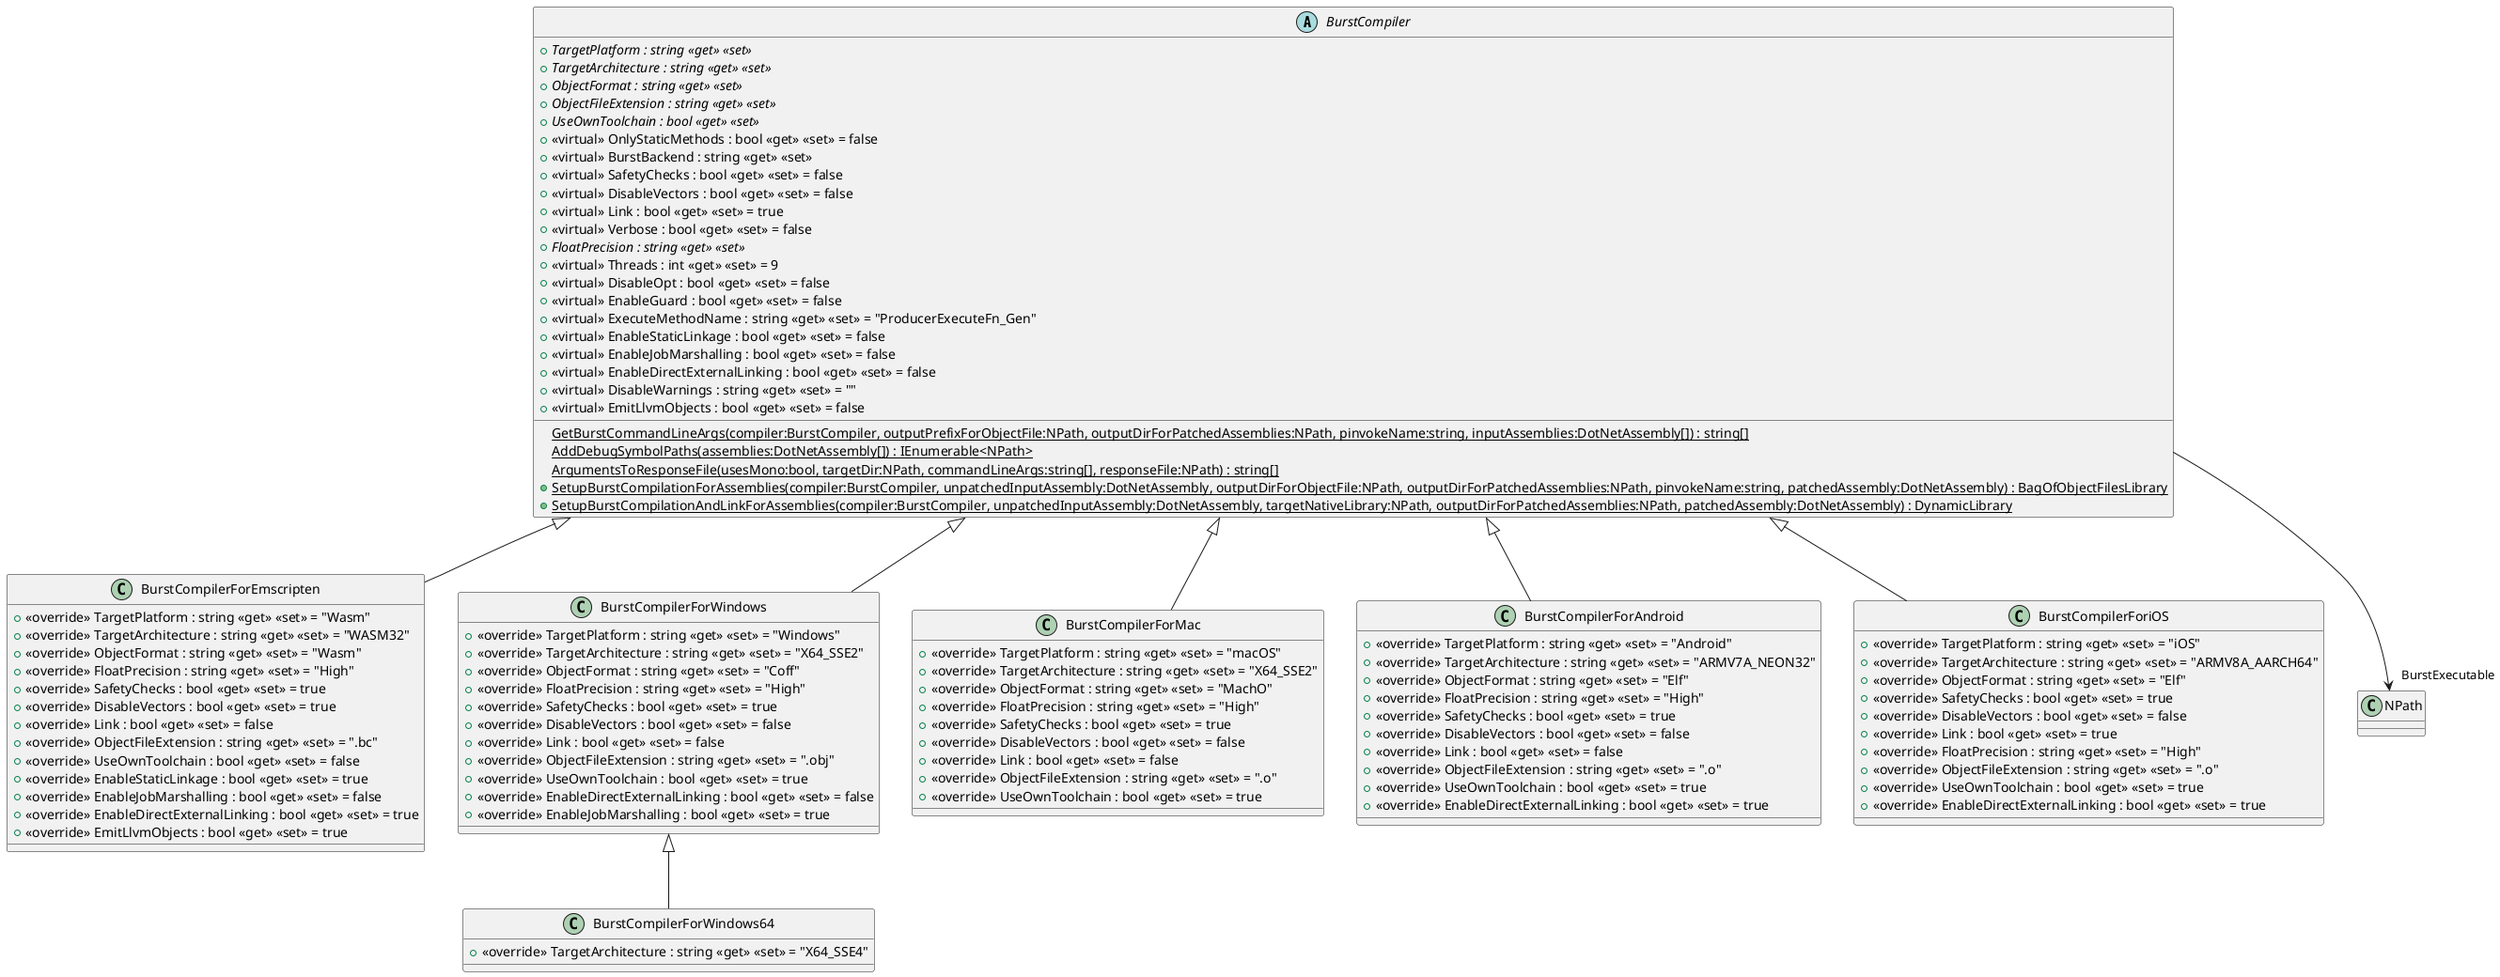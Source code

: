 @startuml
abstract class BurstCompiler {
    + {abstract} TargetPlatform : string <<get>> <<set>>
    + {abstract} TargetArchitecture : string <<get>> <<set>>
    + {abstract} ObjectFormat : string <<get>> <<set>>
    + {abstract} ObjectFileExtension : string <<get>> <<set>>
    + {abstract} UseOwnToolchain : bool <<get>> <<set>>
    + <<virtual>> OnlyStaticMethods : bool <<get>> <<set>> = false
    + <<virtual>> BurstBackend : string <<get>> <<set>>
    + <<virtual>> SafetyChecks : bool <<get>> <<set>> = false
    + <<virtual>> DisableVectors : bool <<get>> <<set>> = false
    + <<virtual>> Link : bool <<get>> <<set>> = true
    + <<virtual>> Verbose : bool <<get>> <<set>> = false
    + {abstract} FloatPrecision : string <<get>> <<set>>
    + <<virtual>> Threads : int <<get>> <<set>> = 9
    + <<virtual>> DisableOpt : bool <<get>> <<set>> = false
    + <<virtual>> EnableGuard : bool <<get>> <<set>> = false
    + <<virtual>> ExecuteMethodName : string <<get>> <<set>> = "ProducerExecuteFn_Gen"
    + <<virtual>> EnableStaticLinkage : bool <<get>> <<set>> = false
    + <<virtual>> EnableJobMarshalling : bool <<get>> <<set>> = false
    + <<virtual>> EnableDirectExternalLinking : bool <<get>> <<set>> = false
    + <<virtual>> DisableWarnings : string <<get>> <<set>> = ""
    + <<virtual>> EmitLlvmObjects : bool <<get>> <<set>> = false
    {static} GetBurstCommandLineArgs(compiler:BurstCompiler, outputPrefixForObjectFile:NPath, outputDirForPatchedAssemblies:NPath, pinvokeName:string, inputAssemblies:DotNetAssembly[]) : string[]
    {static} AddDebugSymbolPaths(assemblies:DotNetAssembly[]) : IEnumerable<NPath>
    {static} ArgumentsToResponseFile(usesMono:bool, targetDir:NPath, commandLineArgs:string[], responseFile:NPath) : string[]
    + {static} SetupBurstCompilationForAssemblies(compiler:BurstCompiler, unpatchedInputAssembly:DotNetAssembly, outputDirForObjectFile:NPath, outputDirForPatchedAssemblies:NPath, pinvokeName:string, patchedAssembly:DotNetAssembly) : BagOfObjectFilesLibrary
    + {static} SetupBurstCompilationAndLinkForAssemblies(compiler:BurstCompiler, unpatchedInputAssembly:DotNetAssembly, targetNativeLibrary:NPath, outputDirForPatchedAssemblies:NPath, patchedAssembly:DotNetAssembly) : DynamicLibrary
}
class BurstCompilerForEmscripten {
    + <<override>> TargetPlatform : string <<get>> <<set>> = "Wasm"
    + <<override>> TargetArchitecture : string <<get>> <<set>> = "WASM32"
    + <<override>> ObjectFormat : string <<get>> <<set>> = "Wasm"
    + <<override>> FloatPrecision : string <<get>> <<set>> = "High"
    + <<override>> SafetyChecks : bool <<get>> <<set>> = true
    + <<override>> DisableVectors : bool <<get>> <<set>> = true
    + <<override>> Link : bool <<get>> <<set>> = false
    + <<override>> ObjectFileExtension : string <<get>> <<set>> = ".bc"
    + <<override>> UseOwnToolchain : bool <<get>> <<set>> = false
    + <<override>> EnableStaticLinkage : bool <<get>> <<set>> = true
    + <<override>> EnableJobMarshalling : bool <<get>> <<set>> = false
    + <<override>> EnableDirectExternalLinking : bool <<get>> <<set>> = true
    + <<override>> EmitLlvmObjects : bool <<get>> <<set>> = true
}
class BurstCompilerForWindows {
    + <<override>> TargetPlatform : string <<get>> <<set>> = "Windows"
    + <<override>> TargetArchitecture : string <<get>> <<set>> = "X64_SSE2"
    + <<override>> ObjectFormat : string <<get>> <<set>> = "Coff"
    + <<override>> FloatPrecision : string <<get>> <<set>> = "High"
    + <<override>> SafetyChecks : bool <<get>> <<set>> = true
    + <<override>> DisableVectors : bool <<get>> <<set>> = false
    + <<override>> Link : bool <<get>> <<set>> = false
    + <<override>> ObjectFileExtension : string <<get>> <<set>> = ".obj"
    + <<override>> UseOwnToolchain : bool <<get>> <<set>> = true
    + <<override>> EnableDirectExternalLinking : bool <<get>> <<set>> = false
    + <<override>> EnableJobMarshalling : bool <<get>> <<set>> = true
}
class BurstCompilerForWindows64 {
    + <<override>> TargetArchitecture : string <<get>> <<set>> = "X64_SSE4"
}
class BurstCompilerForMac {
    + <<override>> TargetPlatform : string <<get>> <<set>> = "macOS"
    + <<override>> TargetArchitecture : string <<get>> <<set>> = "X64_SSE2"
    + <<override>> ObjectFormat : string <<get>> <<set>> = "MachO"
    + <<override>> FloatPrecision : string <<get>> <<set>> = "High"
    + <<override>> SafetyChecks : bool <<get>> <<set>> = true
    + <<override>> DisableVectors : bool <<get>> <<set>> = false
    + <<override>> Link : bool <<get>> <<set>> = false
    + <<override>> ObjectFileExtension : string <<get>> <<set>> = ".o"
    + <<override>> UseOwnToolchain : bool <<get>> <<set>> = true
}
class BurstCompilerForAndroid {
    + <<override>> TargetPlatform : string <<get>> <<set>> = "Android"
    + <<override>> TargetArchitecture : string <<get>> <<set>> = "ARMV7A_NEON32"
    + <<override>> ObjectFormat : string <<get>> <<set>> = "Elf"
    + <<override>> FloatPrecision : string <<get>> <<set>> = "High"
    + <<override>> SafetyChecks : bool <<get>> <<set>> = true
    + <<override>> DisableVectors : bool <<get>> <<set>> = false
    + <<override>> Link : bool <<get>> <<set>> = false
    + <<override>> ObjectFileExtension : string <<get>> <<set>> = ".o"
    + <<override>> UseOwnToolchain : bool <<get>> <<set>> = true
    + <<override>> EnableDirectExternalLinking : bool <<get>> <<set>> = true
}
class BurstCompilerForiOS {
    + <<override>> TargetPlatform : string <<get>> <<set>> = "iOS"
    + <<override>> TargetArchitecture : string <<get>> <<set>> = "ARMV8A_AARCH64"
    + <<override>> ObjectFormat : string <<get>> <<set>> = "Elf"
    + <<override>> SafetyChecks : bool <<get>> <<set>> = true
    + <<override>> DisableVectors : bool <<get>> <<set>> = false
    + <<override>> Link : bool <<get>> <<set>> = true
    + <<override>> FloatPrecision : string <<get>> <<set>> = "High"
    + <<override>> ObjectFileExtension : string <<get>> <<set>> = ".o"
    + <<override>> UseOwnToolchain : bool <<get>> <<set>> = true
    + <<override>> EnableDirectExternalLinking : bool <<get>> <<set>> = true
}
BurstCompiler --> "BurstExecutable" NPath
BurstCompiler <|-- BurstCompilerForEmscripten
BurstCompiler <|-- BurstCompilerForWindows
BurstCompilerForWindows <|-- BurstCompilerForWindows64
BurstCompiler <|-- BurstCompilerForMac
BurstCompiler <|-- BurstCompilerForAndroid
BurstCompiler <|-- BurstCompilerForiOS
@enduml
